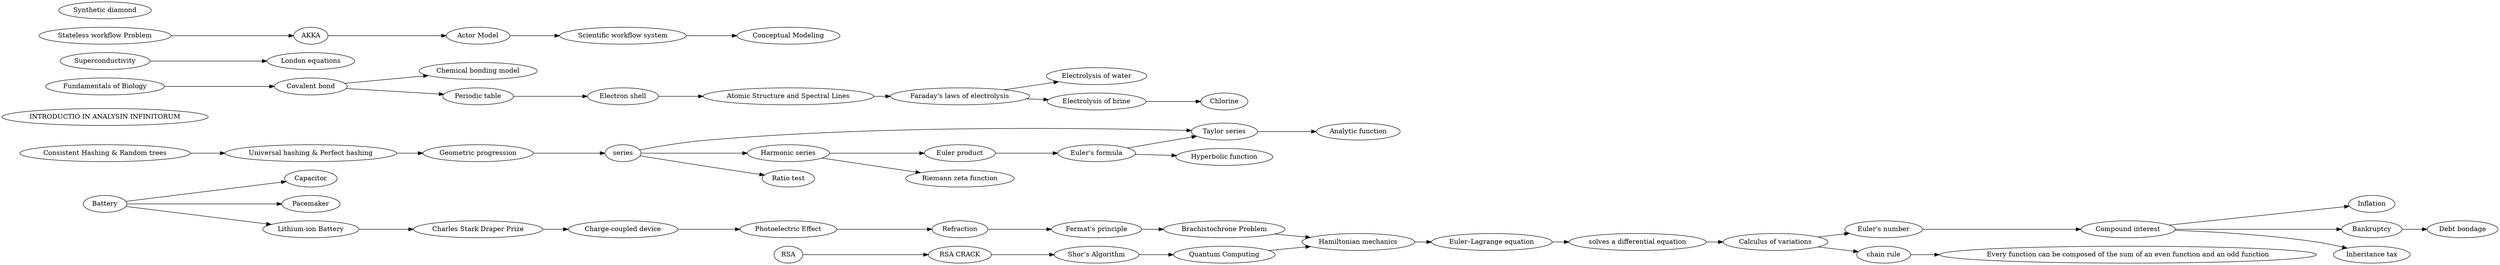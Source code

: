 digraph g {
  compound=true; 
  ratio = "fill"; 
  rankdir=LR; 
  graph [ fontname = "Helvetica-Oblique" ];
  
  //References:
  "Quantum Computing"[ref="Timeline of quantum computing(https://en.wikipedia.org/wiki/Timeline_of_quantum_computing)"];
  "Euler product"[ref="https://en.wikipedia.org/wiki/Euler_product"];
  "Euler's formula"[ref="https://en.wikipedia.org/wiki/Euler%27s_formula"];
  "Euler's number"[
    ref="http://www-history.mcs.st-and.ac.uk/HistTopics/e.html";
  ];
  "Hyperbolic function"[ref="https://en.wikipedia.org/wiki/Hyperbolic_function"];
  "Inflation"[
    ref="https://tradingeconomics.com/china/inflation-cpi",
    ref="https://tradingeconomics.com/united-states/inflation-cpi"
  ];
  
  "Taylor series"[
      ref="http://faculty.swosu.edu/michael.dougherty/book/chapter11.pdf",
      intuition="Taylor series is a way to match the target function with all order derivatives at the some point. As long as this point contains the same information (in terms of change rate) of the other points in the function, Taylor series will totally match the original function, which is also called Analytic function."
  ];
  
  "INTRODUCTIO IN ANALYSIN INFINITORUM"[
    ref="http://www.17centurymaths.com/contents/introductiontoanalysisvol1.htm"
  ];
  
  "Fundamentals of Biology"[
    ref="https://ocw.mit.edu/courses/biology/7-01sc-fundamentals-of-biology-fall-2011/"
  ]
  "Electron shell"[
    ref="https://www.quora.com/Why-is-the-maximum-number-of-electrons-in-a-shell-fixed-by-2n-2",
    ref="https://en.wikipedia.org/wiki/Electron_shell"
  ]
  "Atomic Structure and Spectral Lines"[
    ref="https://archive.org/details/AtomicStructureAndSpectralLines";
  ]
  "Electrolysis of water"[
    ref="https://www.youtube.com/watch?v=HQ9Fhd7P_HA",
    ref="https://www.education.com/science-fair/article/water-electrolysis/",
    ref="http://www.xueersi.com/xue/zhishi/3008343.html",
    ref="https://baike.baidu.com/item/%E7%94%B5%E8%A7%A3%E6%B0%B4%E5%AE%9E%E9%AA%8C",
    ref="https://www.bilibili.com/video/av4404330/"
  ]
  "Electrolysis of brine"[
  ref="https://www.bilibili.com/video/av10333041/",
  ref="https://en.wikipedia.org/wiki/Chloralkali_process"
  ]
  "Chlorine"[
    ref="http://scienceline.ucsb.edu/getkey.php?key=2083";
  ]
  "Superconductivity"[
    ref="https://www.ted.com/talks/boaz_almog_levitates_a_superconductor"
  ]
  "Battery"[
    ref="https://www.youtube.com/watch?v=9OVtk6G2TnQ",
    ref="http://www.explainthatstuff.com/batteries.html",
    ref="https://www.youtube.com/watch?v=GhbuhT1GDpI",
    ref="https://en.wikipedia.org/wiki/Lead%E2%80%93acid_battery",
    ref="http://goodforgas.com/hazardous-gases-associated-lead-acid-battery-charging-stations/"
  ]
  "Capacitor"[
    ref="https://www.zhihu.com/question/21098120"
  ]
  "Pacemaker"[
    ref="https://www.webmd.com/heart-disease/video/pacemaker-surgery",
    ref="https://www.youtube.com/watch?v=H8JtKX8m16w"
  ]
  "Lithium-ion Battery"[
    ref="https://drive.google.com/open?id=1QEa0GAc0aZhdgaC4wdOOCZw-ja2EWyog"
  ]
  "Hamiltonian mechanics"[
  ref="http://www.math.rug.nl/~broer/pdf/ws-ijbc.pdf",
  ref="https://drive.google.com/open?id=16WQw5jrOtKZ-_iWAo1f6SU1OFwXdU-q9"
  ]
  //Paths
  RSA -> "RSA CRACK" -> "Shor’s Algorithm" -> "Quantum Computing" -> "Hamiltonian mechanics" -> "Euler–Lagrange equation" -> "solves a differential equation" -> "Calculus of variations" 
 "Calculus of variations" -> "chain rule" -> "Every function can be composed of the sum of an even function and an odd function"; 
 
 "Calculus of variations" -> "Euler's number" -> "Compound interest"; 
 "Compound interest" -> "Bankruptcy" -> "Debt bondage";
 "Compound interest" -> "Inheritance tax";
 "Compound interest" -> "Inflation";
 
 "INTRODUCTIO IN ANALYSIN INFINITORUM";
 
 
 
 
 
 "Stateless workflow Problem"  -> AKKA -> "Actor Model" -> "Scientific workflow system" -> "Conceptual Modeling";
 "Consistent Hashing & Random trees" -> "Universal hashing & Perfect hashing" -> "Geometric progression" -> series;
  series -> "Harmonic series" -> "Riemann zeta function";
  series -> "Taylor series" -> "Analytic function";
  series -> "Ratio test";
  "Euler's formula" -> "Taylor series";
  "Harmonic series" -> "Euler product" -> "Euler's formula" -> "Hyperbolic function";

 "Fundamentals of Biology" -> "Covalent bond" -> "Chemical bonding model";
 "Covalent bond" -> "Periodic table" -> "Electron shell" -> "Atomic Structure and Spectral Lines" -> "Faraday's laws of electrolysis";
 "Faraday's laws of electrolysis" -> "Electrolysis of water";
 "Faraday's laws of electrolysis" -> "Electrolysis of brine" -> "Chlorine";
 "Synthetic diamond";
 "Superconductivity" -> "London equations";
 "Battery" -> "Capacitor";
 "Battery" -> "Pacemaker";
 "Battery" -> "Lithium-ion Battery" -> "Charles Stark Draper Prize";
 "Charles Stark Draper Prize" -> "Charge-coupled device" -> "Photoelectric Effect" -> "Refraction" -> "Fermat's principle" -> "Brachistochrone Problem" -> "Hamiltonian mechanics";
}
